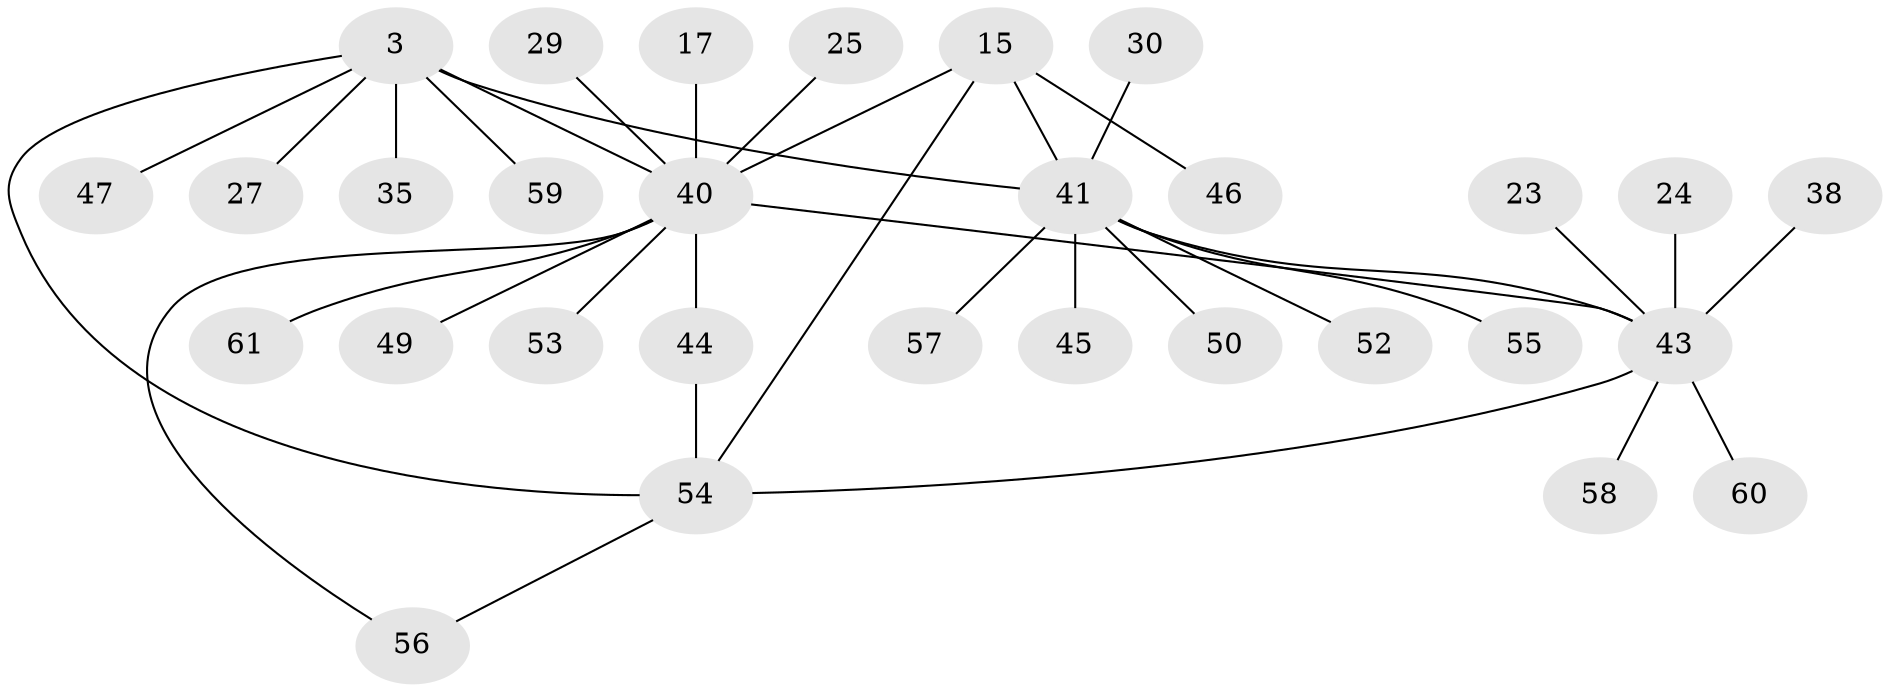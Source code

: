// original degree distribution, {4: 0.01639344262295082, 6: 0.04918032786885246, 11: 0.01639344262295082, 10: 0.01639344262295082, 5: 0.08196721311475409, 3: 0.04918032786885246, 9: 0.03278688524590164, 2: 0.22950819672131148, 1: 0.5081967213114754}
// Generated by graph-tools (version 1.1) at 2025/54/03/09/25 04:54:27]
// undirected, 30 vertices, 35 edges
graph export_dot {
graph [start="1"]
  node [color=gray90,style=filled];
  3;
  15 [super="+14"];
  17;
  23;
  24;
  25 [super="+22"];
  27;
  29;
  30;
  35;
  38;
  40 [super="+4"];
  41 [super="+39+8+21+26+33"];
  43 [super="+32+37"];
  44 [super="+42"];
  45;
  46 [super="+31"];
  47;
  49 [super="+34"];
  50;
  52;
  53;
  54 [super="+12+36"];
  55;
  56;
  57;
  58;
  59;
  60;
  61 [super="+51"];
  3 -- 27;
  3 -- 35;
  3 -- 47;
  3 -- 54 [weight=2];
  3 -- 59;
  3 -- 41 [weight=3];
  3 -- 40 [weight=2];
  15 -- 54;
  15 -- 46;
  15 -- 41 [weight=2];
  15 -- 40 [weight=2];
  17 -- 40;
  23 -- 43;
  24 -- 43;
  25 -- 40;
  29 -- 40;
  30 -- 41;
  38 -- 43;
  40 -- 43 [weight=2];
  40 -- 49;
  40 -- 61;
  40 -- 53;
  40 -- 56;
  40 -- 44 [weight=2];
  41 -- 45;
  41 -- 57;
  41 -- 50;
  41 -- 52;
  41 -- 55;
  41 -- 43 [weight=3];
  43 -- 54 [weight=2];
  43 -- 58;
  43 -- 60;
  44 -- 54;
  54 -- 56;
}
